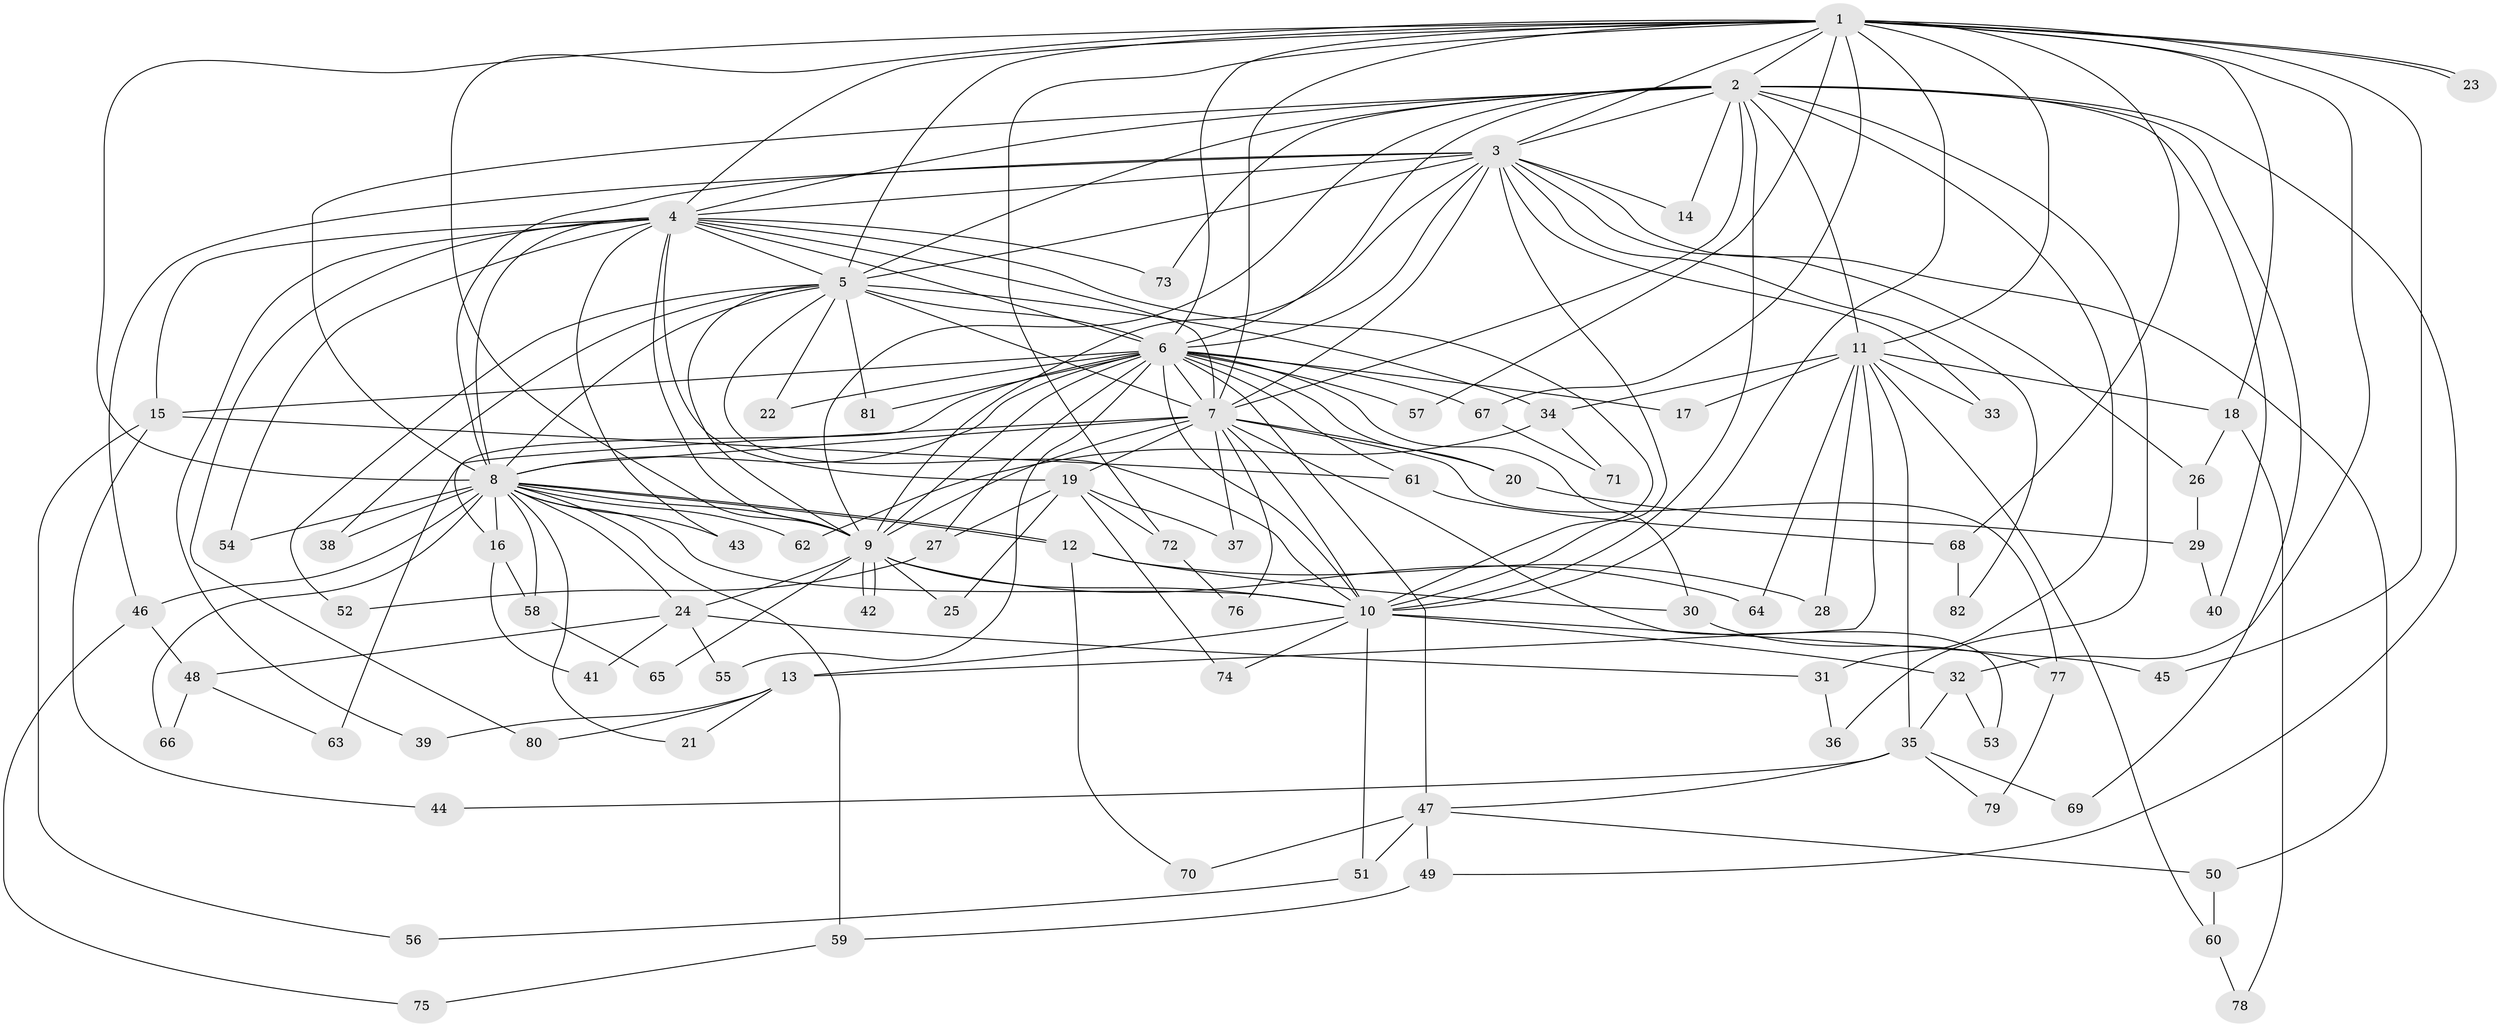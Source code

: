// Generated by graph-tools (version 1.1) at 2025/01/03/09/25 03:01:19]
// undirected, 82 vertices, 189 edges
graph export_dot {
graph [start="1"]
  node [color=gray90,style=filled];
  1;
  2;
  3;
  4;
  5;
  6;
  7;
  8;
  9;
  10;
  11;
  12;
  13;
  14;
  15;
  16;
  17;
  18;
  19;
  20;
  21;
  22;
  23;
  24;
  25;
  26;
  27;
  28;
  29;
  30;
  31;
  32;
  33;
  34;
  35;
  36;
  37;
  38;
  39;
  40;
  41;
  42;
  43;
  44;
  45;
  46;
  47;
  48;
  49;
  50;
  51;
  52;
  53;
  54;
  55;
  56;
  57;
  58;
  59;
  60;
  61;
  62;
  63;
  64;
  65;
  66;
  67;
  68;
  69;
  70;
  71;
  72;
  73;
  74;
  75;
  76;
  77;
  78;
  79;
  80;
  81;
  82;
  1 -- 2;
  1 -- 3;
  1 -- 4;
  1 -- 5;
  1 -- 6;
  1 -- 7;
  1 -- 8;
  1 -- 9;
  1 -- 10;
  1 -- 11;
  1 -- 18;
  1 -- 23;
  1 -- 23;
  1 -- 32;
  1 -- 45;
  1 -- 57;
  1 -- 67;
  1 -- 68;
  1 -- 72;
  2 -- 3;
  2 -- 4;
  2 -- 5;
  2 -- 6;
  2 -- 7;
  2 -- 8;
  2 -- 9;
  2 -- 10;
  2 -- 11;
  2 -- 14;
  2 -- 31;
  2 -- 36;
  2 -- 40;
  2 -- 49;
  2 -- 69;
  2 -- 73;
  3 -- 4;
  3 -- 5;
  3 -- 6;
  3 -- 7;
  3 -- 8;
  3 -- 9;
  3 -- 10;
  3 -- 14;
  3 -- 26;
  3 -- 33;
  3 -- 46;
  3 -- 50;
  3 -- 82;
  4 -- 5;
  4 -- 6;
  4 -- 7;
  4 -- 8;
  4 -- 9;
  4 -- 10;
  4 -- 15;
  4 -- 19;
  4 -- 39;
  4 -- 43;
  4 -- 54;
  4 -- 73;
  4 -- 80;
  5 -- 6;
  5 -- 7;
  5 -- 8;
  5 -- 9;
  5 -- 10;
  5 -- 22;
  5 -- 34;
  5 -- 38;
  5 -- 52;
  5 -- 81;
  6 -- 7;
  6 -- 8;
  6 -- 9;
  6 -- 10;
  6 -- 15;
  6 -- 16;
  6 -- 17;
  6 -- 20;
  6 -- 22;
  6 -- 27;
  6 -- 30;
  6 -- 47;
  6 -- 55;
  6 -- 57;
  6 -- 61;
  6 -- 67;
  6 -- 81;
  7 -- 8;
  7 -- 9;
  7 -- 10;
  7 -- 19;
  7 -- 20;
  7 -- 37;
  7 -- 53;
  7 -- 63;
  7 -- 76;
  7 -- 77;
  8 -- 9;
  8 -- 10;
  8 -- 12;
  8 -- 12;
  8 -- 16;
  8 -- 21;
  8 -- 24;
  8 -- 38;
  8 -- 43;
  8 -- 46;
  8 -- 54;
  8 -- 58;
  8 -- 59;
  8 -- 62;
  8 -- 66;
  9 -- 10;
  9 -- 24;
  9 -- 25;
  9 -- 42;
  9 -- 42;
  9 -- 64;
  9 -- 65;
  10 -- 13;
  10 -- 32;
  10 -- 45;
  10 -- 51;
  10 -- 74;
  11 -- 13;
  11 -- 17;
  11 -- 18;
  11 -- 28;
  11 -- 33;
  11 -- 34;
  11 -- 35;
  11 -- 60;
  11 -- 64;
  12 -- 28;
  12 -- 30;
  12 -- 70;
  13 -- 21;
  13 -- 39;
  13 -- 80;
  15 -- 44;
  15 -- 56;
  15 -- 61;
  16 -- 41;
  16 -- 58;
  18 -- 26;
  18 -- 78;
  19 -- 25;
  19 -- 27;
  19 -- 37;
  19 -- 72;
  19 -- 74;
  20 -- 29;
  24 -- 31;
  24 -- 41;
  24 -- 48;
  24 -- 55;
  26 -- 29;
  27 -- 52;
  29 -- 40;
  30 -- 77;
  31 -- 36;
  32 -- 35;
  32 -- 53;
  34 -- 62;
  34 -- 71;
  35 -- 44;
  35 -- 47;
  35 -- 69;
  35 -- 79;
  46 -- 48;
  46 -- 75;
  47 -- 49;
  47 -- 50;
  47 -- 51;
  47 -- 70;
  48 -- 63;
  48 -- 66;
  49 -- 59;
  50 -- 60;
  51 -- 56;
  58 -- 65;
  59 -- 75;
  60 -- 78;
  61 -- 68;
  67 -- 71;
  68 -- 82;
  72 -- 76;
  77 -- 79;
}
